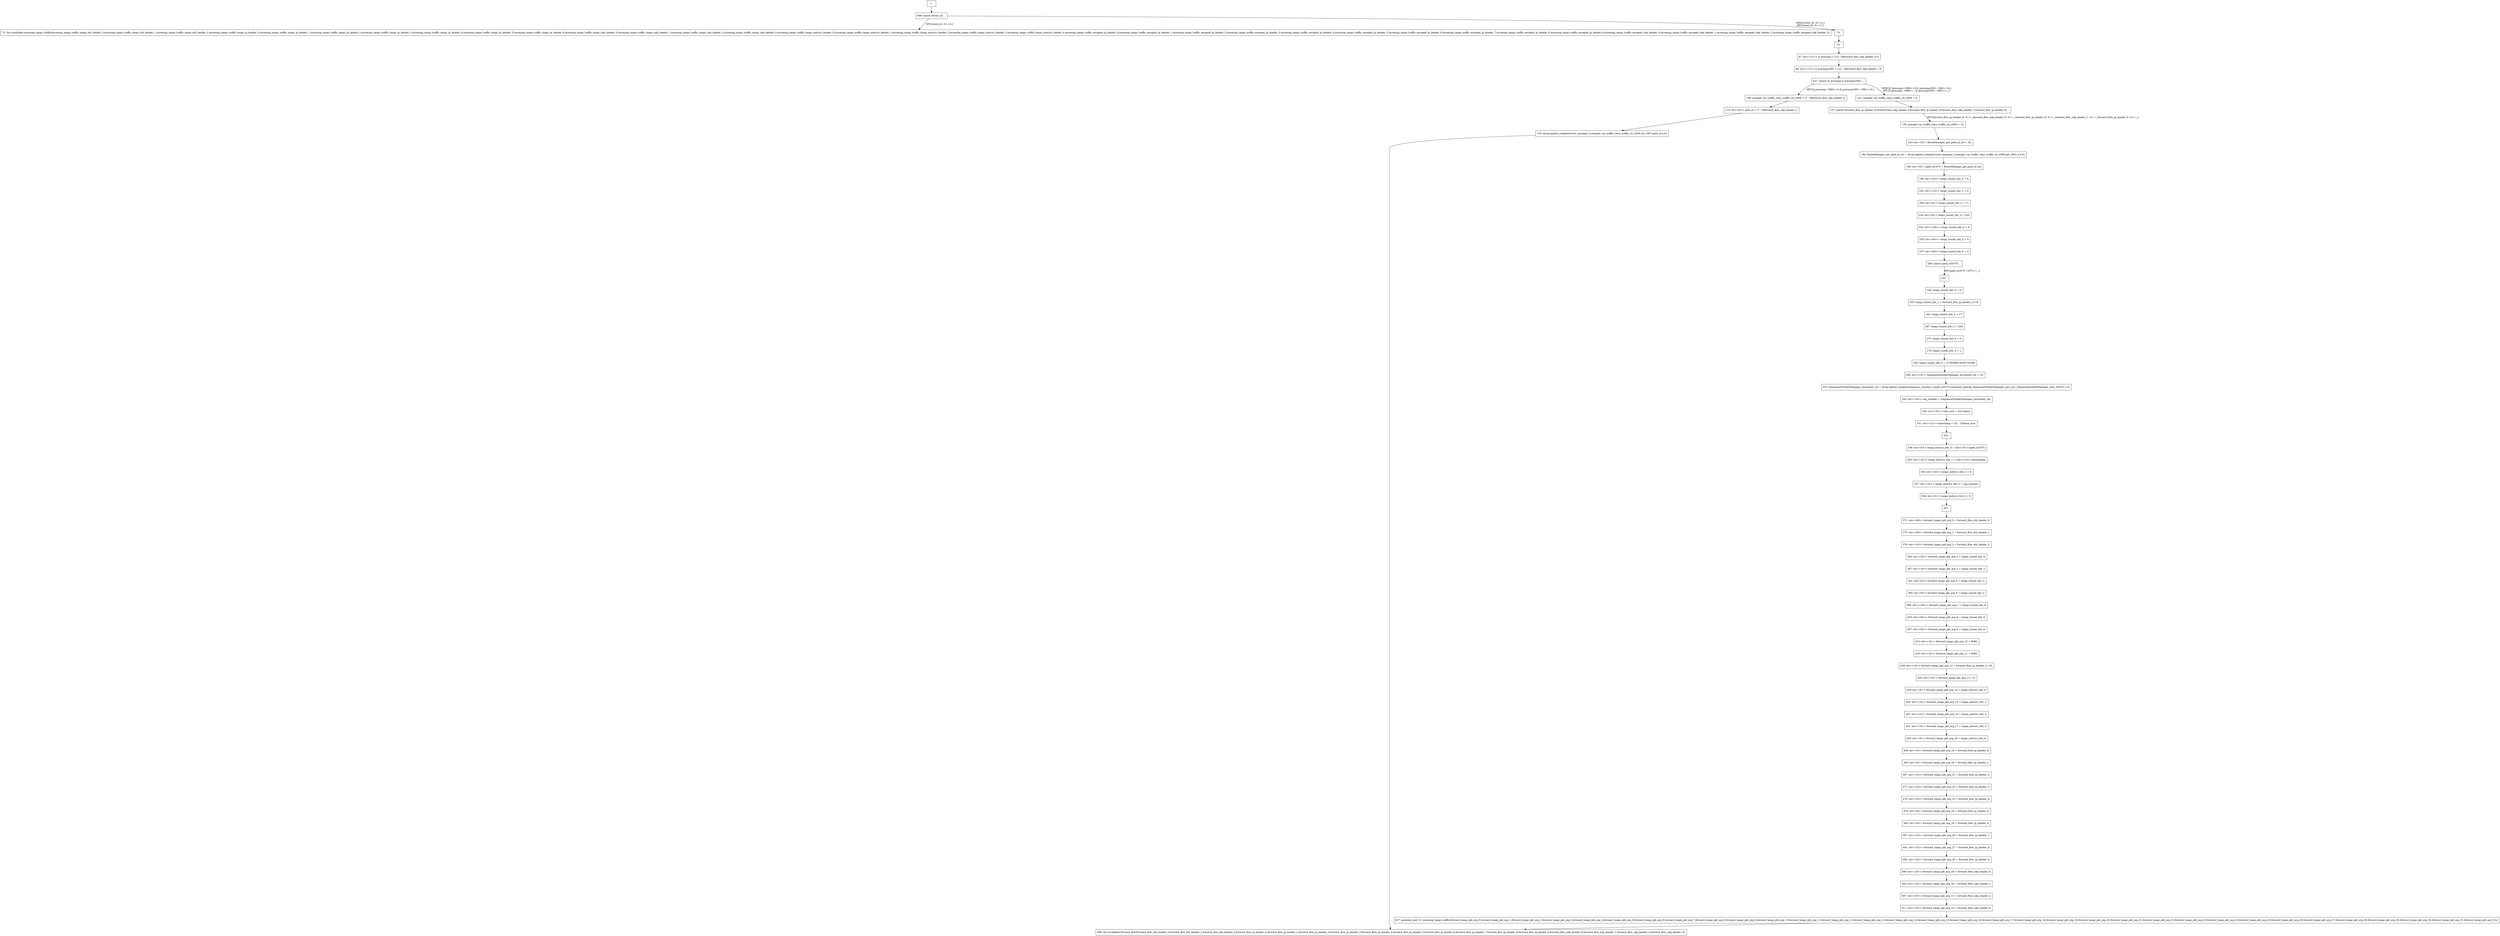 digraph G {
  "1: " [shape=box, ];
  "72: Sys.invalidate.incoming_tango_traffic(incoming_tango_traffic_tango_eth_header_0,incoming_tango_traffic_tango_eth_header_1,incoming_tango_traffic_tango_eth_header_2,incoming_tango_traffic_tango_ip_header_0,incoming_tango_traffic_tango_ip_header_1,incoming_tango_traffic_tango_ip_header_2,incoming_tango_traffic_tango_ip_header_3,incoming_tango_traffic_tango_ip_header_4,incoming_tango_traffic_tango_ip_header_5,incoming_tango_traffic_tango_ip_header_6,incoming_tango_traffic_tango_udp_header_0,incoming_tango_traffic_tango_udp_header_1,incoming_tango_traffic_tango_udp_header_2,incoming_tango_traffic_tango_udp_header_3,incoming_tango_traffic_tango_metrics_header_0,incoming_tango_traffic_tango_metrics_header_1,incoming_tango_traffic_tango_metrics_header_2,incoming_tango_traffic_tango_metrics_header_3,incoming_tango_traffic_tango_metrics_header_4,incoming_tango_traffic_encaped_ip_header_0,incoming_tango_traffic_encaped_ip_header_1,incoming_tango_traffic_encaped_ip_header_2,incoming_tango_traffic_encaped_ip_header_3,incoming_tango_traffic_encaped_ip_header_4,incoming_tango_traffic_encaped_ip_header_5,incoming_tango_traffic_encaped_ip_header_6,incoming_tango_traffic_encaped_ip_header_7,incoming_tango_traffic_encaped_ip_header_8,incoming_tango_traffic_encaped_ip_header_9,incoming_tango_traffic_encaped_udp_header_0,incoming_tango_traffic_encaped_udp_header_1,incoming_tango_traffic_encaped_udp_header_2,incoming_tango_traffic_encaped_udp_header_3);" [
  shape=box, ];
  "73: " [shape=box, ];
  "74: " [shape=box, ];
  "87: int<<12>> if_precomp = [15 : 4]forward_flow_udp_header_0-0;" [
  shape=box, ];
  "99: int<<13>> if_precomp1991 = [15 : 3]forward_flow_udp_header_1-0;" [
  shape=box, ];
  "109: merged_var_traffic_class_traffic_cls_2006 = [7 : 0]forward_flow_udp_header_0;" [
  shape=box, ];
  "115: int<<8>> path_id = [7 : 0]forward_flow_udp_header_1;" [shape=box, ];
  "134: Array.update_complex(route_manager_0,merged_var_traffic_class_traffic_cls_2006,set_1997,path_id,0,0);" [
  shape=box, ];
  "141: merged_var_traffic_class_traffic_cls_2006 = 0;" [shape=box, ];
  "156: merged_var_traffic_class_traffic_cls_2006 = 15;" [shape=box, ];
  "157: match (forward_flow_ip_header_8,forward_flow_udp_header_0,forward_flow_ip_header_9,forward_flow_udp_header_1,forward_flow_ip_header_6) ...
" [
  shape=box, ];
  "163: int<<8>> RouteManager_get_path_id_ret = 32;" [shape=box, ];
  "184: RouteManager_get_path_id_ret = Array.update_complex(route_manager_0,merged_var_traffic_class_traffic_cls_2006,get_2001,0,0,0);" [
  shape=box, ];
  "189: int<<8>> path_id1675 = RouteManager_get_path_id_ret;" [shape=box, ];
  "196: int<<32>> tango_tunnel_hdr_0 = 6;" [shape=box, ];
  "202: int<<16>> tango_tunnel_hdr_1 = 0;" [shape=box, ];
  "209: int<<8>> tango_tunnel_hdr_2 = 17;" [shape=box, ];
  "216: int<<8>> tango_tunnel_hdr_3 = 220;" [shape=box, ];
  "223: int<<128>> tango_tunnel_hdr_4 = 0;" [shape=box, ];
  "230: int<<64>> tango_tunnel_hdr_5 = 0;" [shape=box, ];
  "237: int<<64>> tango_tunnel_hdr_6 = 0;" [shape=box, ];
  "241: " [shape=box, ];
  "246: tango_tunnel_hdr_0 = 6;" [shape=box, ];
  "255: tango_tunnel_hdr_1 = forward_flow_ip_header_2+18;" [shape=box, ];
  "261: tango_tunnel_hdr_2 = 17;" [shape=box, ];
  "267: tango_tunnel_hdr_3 = 220;" [shape=box, ];
  "273: tango_tunnel_hdr_4 = 0;" [shape=box, ];
  "279: tango_tunnel_hdr_5 = 1;" [shape=box, ];
  "285: tango_tunnel_hdr_6 = 2739390614536716288;" [shape=box, ];
  "288: match (path_id1675) ...
" [shape=box, ];
  "294: int<<16>> SequenceNumberManager_increment_ret = 32;" [shape=box, ];
  "315: SequenceNumberManager_increment_ret = Array.update_complex(sequence_counters_0,path_id1675,combined_memop_SequenceNumberManager_get_curr_SequenceNumberManager_next_2005,0,1,0);" [
  shape=box, ];
  "320: int<<16>> seq_number = SequenceNumberManager_increment_ret;" [
  shape=box, ];
  "325: int<<32>> time_now = Sys.time();" [shape=box, ];
  "331: int<<12>> timestamp = [31 : 20]time_now;" [shape=box, ];
  "333: " [shape=box, ];
  "339: int<<8>> tango_metrics_hdr_0 = (int<<8>>)path_id1675;" [shape=box, ];
  "345: int<<16>> tango_metrics_hdr_1 = (int<<16>>)timestamp;" [shape=box, ];
  "352: int<<32>> tango_metrics_hdr_2 = 0;" [shape=box, ];
  "357: int<<16>> tango_metrics_hdr_3 = seq_number;" [shape=box, ];
  "364: int<<8>> tango_metrics_hdr_4 = 0;" [shape=box, ];
  "367: " [shape=box, ];
  "371: int<<48>> forward_tango_pkt_arg_0 = forward_flow_eth_header_0;" [
  shape=box, ];
  "375: int<<48>> forward_tango_pkt_arg_1 = forward_flow_eth_header_1;" [
  shape=box, ];
  "379: int<<16>> forward_tango_pkt_arg_2 = forward_flow_eth_header_2;" [
  shape=box, ];
  "383: int<<32>> forward_tango_pkt_arg_3 = tango_tunnel_hdr_0;" [shape=box, ];
  "387: int<<16>> forward_tango_pkt_arg_4 = tango_tunnel_hdr_1;" [shape=box, ];
  "391: int<<8>> forward_tango_pkt_arg_5 = tango_tunnel_hdr_2;" [shape=box, ];
  "395: int<<8>> forward_tango_pkt_arg_6 = tango_tunnel_hdr_3;" [shape=box, ];
  "399: int<<128>> forward_tango_pkt_arg_7 = tango_tunnel_hdr_4;" [shape=box, ];
  "403: int<<64>> forward_tango_pkt_arg_8 = tango_tunnel_hdr_5;" [shape=box, ];
  "407: int<<64>> forward_tango_pkt_arg_9 = tango_tunnel_hdr_6;" [shape=box, ];
  "413: int<<16>> forward_tango_pkt_arg_10 = 8080;" [shape=box, ];
  "419: int<<16>> forward_tango_pkt_arg_11 = 8080;" [shape=box, ];
  "429: int<<16>> forward_tango_pkt_arg_12 = forward_flow_ip_header_2+18;" [
  shape=box, ];
  "435: int<<16>> forward_tango_pkt_arg_13 = 0;" [shape=box, ];
  "439: int<<8>> forward_tango_pkt_arg_14 = tango_metrics_hdr_0;" [shape=box, ];
  "443: int<<16>> forward_tango_pkt_arg_15 = tango_metrics_hdr_1;" [shape=box,
                                                                    ];
  "447: int<<32>> forward_tango_pkt_arg_16 = tango_metrics_hdr_2;" [shape=box,
                                                                    ];
  "451: int<<16>> forward_tango_pkt_arg_17 = tango_metrics_hdr_3;" [shape=box,
                                                                    ];
  "455: int<<8>> forward_tango_pkt_arg_18 = tango_metrics_hdr_4;" [shape=box, ];
  "459: int<<8>> forward_tango_pkt_arg_19 = forward_flow_ip_header_0;" [
  shape=box, ];
  "463: int<<8>> forward_tango_pkt_arg_20 = forward_flow_ip_header_1;" [
  shape=box, ];
  "467: int<<16>> forward_tango_pkt_arg_21 = forward_flow_ip_header_2;" [
  shape=box, ];
  "471: int<<16>> forward_tango_pkt_arg_22 = forward_flow_ip_header_3;" [
  shape=box, ];
  "475: int<<16>> forward_tango_pkt_arg_23 = forward_flow_ip_header_4;" [
  shape=box, ];
  "479: int<<8>> forward_tango_pkt_arg_24 = forward_flow_ip_header_5;" [
  shape=box, ];
  "483: int<<8>> forward_tango_pkt_arg_25 = forward_flow_ip_header_6;" [
  shape=box, ];
  "487: int<<16>> forward_tango_pkt_arg_26 = forward_flow_ip_header_7;" [
  shape=box, ];
  "491: int<<32>> forward_tango_pkt_arg_27 = forward_flow_ip_header_8;" [
  shape=box, ];
  "495: int<<32>> forward_tango_pkt_arg_28 = forward_flow_ip_header_9;" [
  shape=box, ];
  "499: int<<16>> forward_tango_pkt_arg_29 = forward_flow_udp_header_0;" [
  shape=box, ];
  "503: int<<16>> forward_tango_pkt_arg_30 = forward_flow_udp_header_1;" [
  shape=box, ];
  "507: int<<16>> forward_tango_pkt_arg_31 = forward_flow_udp_header_2;" [
  shape=box, ];
  "511: int<<16>> forward_tango_pkt_arg_32 = forward_flow_udp_header_3;" [
  shape=box, ];
  "617: generate_port (2, incoming_tango_traffic(forward_tango_pkt_arg_0,forward_tango_pkt_arg_1,forward_tango_pkt_arg_2,forward_tango_pkt_arg_3,forward_tango_pkt_arg_4,forward_tango_pkt_arg_5,forward_tango_pkt_arg_6,forward_tango_pkt_arg_7,forward_tango_pkt_arg_8,forward_tango_pkt_arg_9,forward_tango_pkt_arg_10,forward_tango_pkt_arg_11,forward_tango_pkt_arg_12,forward_tango_pkt_arg_13,forward_tango_pkt_arg_14,forward_tango_pkt_arg_15,forward_tango_pkt_arg_16,forward_tango_pkt_arg_17,forward_tango_pkt_arg_18,forward_tango_pkt_arg_19,forward_tango_pkt_arg_20,forward_tango_pkt_arg_21,forward_tango_pkt_arg_22,forward_tango_pkt_arg_23,forward_tango_pkt_arg_24,forward_tango_pkt_arg_25,forward_tango_pkt_arg_26,forward_tango_pkt_arg_27,forward_tango_pkt_arg_28,forward_tango_pkt_arg_29,forward_tango_pkt_arg_30,forward_tango_pkt_arg_31,forward_tango_pkt_arg_32));" [
  shape=box, ];
  "627: match (if_precomp,if_precomp1991) ...
" [shape=box, ];
  "666: Sys.invalidate.forward_flow(forward_flow_eth_header_0,forward_flow_eth_header_1,forward_flow_eth_header_2,forward_flow_ip_header_0,forward_flow_ip_header_1,forward_flow_ip_header_2,forward_flow_ip_header_3,forward_flow_ip_header_4,forward_flow_ip_header_5,forward_flow_ip_header_6,forward_flow_ip_header_7,forward_flow_ip_header_8,forward_flow_ip_header_9,forward_flow_udp_header_0,forward_flow_udp_header_1,forward_flow_udp_header_2,forward_flow_udp_header_3);" [
  shape=box, ];
  "668: match (event_id) ...
" [shape=box, ];
  
  
  "1: " -> "668: match (event_id) ...
" [label="", ];
  "73: " -> "74: " [label="", ];
  "74: " -> "87: int<<12>> if_precomp = [15 : 4]forward_flow_udp_header_0-0;" [
  label="", ];
  "87: int<<12>> if_precomp = [15 : 4]forward_flow_udp_header_0-0;" -> "99: int<<13>> if_precomp1991 = [15 : 3]forward_flow_udp_header_1-0;" [
  label="", ];
  "99: int<<13>> if_precomp1991 = [15 : 3]forward_flow_udp_header_1-0;" -> "627: match (if_precomp,if_precomp1991) ...
" [
  label="", ];
  "109: merged_var_traffic_class_traffic_cls_2006 = [7 : 0]forward_flow_udp_header_0;" -> "115: int<<8>> path_id = [7 : 0]forward_flow_udp_header_1;" [
  label="", ];
  "115: int<<8>> path_id = [7 : 0]forward_flow_udp_header_1;" -> "134: Array.update_complex(route_manager_0,merged_var_traffic_class_traffic_cls_2006,set_1997,path_id,0,0);" [
  label="", ];
  "134: Array.update_complex(route_manager_0,merged_var_traffic_class_traffic_cls_2006,set_1997,path_id,0,0);" -> "666: Sys.invalidate.forward_flow(forward_flow_eth_header_0,forward_flow_eth_header_1,forward_flow_eth_header_2,forward_flow_ip_header_0,forward_flow_ip_header_1,forward_flow_ip_header_2,forward_flow_ip_header_3,forward_flow_ip_header_4,forward_flow_ip_header_5,forward_flow_ip_header_6,forward_flow_ip_header_7,forward_flow_ip_header_8,forward_flow_ip_header_9,forward_flow_udp_header_0,forward_flow_udp_header_1,forward_flow_udp_header_2,forward_flow_udp_header_3);" [
  label="", ];
  "141: merged_var_traffic_class_traffic_cls_2006 = 0;" -> "157: match (forward_flow_ip_header_8,forward_flow_udp_header_0,forward_flow_ip_header_9,forward_flow_udp_header_1,forward_flow_ip_header_6) ...
" [
  label="", ];
  "156: merged_var_traffic_class_traffic_cls_2006 = 15;" -> "163: int<<8>> RouteManager_get_path_id_ret = 32;" [
  label="", ];
  "157: match (forward_flow_ip_header_8,forward_flow_udp_header_0,forward_flow_ip_header_9,forward_flow_udp_header_1,forward_flow_ip_header_6) ...
" -> "156: merged_var_traffic_class_traffic_cls_2006 = 15;" [
  label="HIT{forward_flow_ip_header_8~0==_,forward_flow_udp_header_0~0==_,forward_flow_ip_header_9~0==_,forward_flow_udp_header_1~0==_,forward_flow_ip_header_6~0==_;}",
  ];
  "163: int<<8>> RouteManager_get_path_id_ret = 32;" -> "184: RouteManager_get_path_id_ret = Array.update_complex(route_manager_0,merged_var_traffic_class_traffic_cls_2006,get_2001,0,0,0);" [
  label="", ];
  "184: RouteManager_get_path_id_ret = Array.update_complex(route_manager_0,merged_var_traffic_class_traffic_cls_2006,get_2001,0,0,0);" -> "189: int<<8>> path_id1675 = RouteManager_get_path_id_ret;" [
  label="", ];
  "189: int<<8>> path_id1675 = RouteManager_get_path_id_ret;" -> "196: int<<32>> tango_tunnel_hdr_0 = 6;" [
  label="", ];
  "196: int<<32>> tango_tunnel_hdr_0 = 6;" -> "202: int<<16>> tango_tunnel_hdr_1 = 0;" [
  label="", ];
  "202: int<<16>> tango_tunnel_hdr_1 = 0;" -> "209: int<<8>> tango_tunnel_hdr_2 = 17;" [
  label="", ];
  "209: int<<8>> tango_tunnel_hdr_2 = 17;" -> "216: int<<8>> tango_tunnel_hdr_3 = 220;" [
  label="", ];
  "216: int<<8>> tango_tunnel_hdr_3 = 220;" -> "223: int<<128>> tango_tunnel_hdr_4 = 0;" [
  label="", ];
  "223: int<<128>> tango_tunnel_hdr_4 = 0;" -> "230: int<<64>> tango_tunnel_hdr_5 = 0;" [
  label="", ];
  "230: int<<64>> tango_tunnel_hdr_5 = 0;" -> "237: int<<64>> tango_tunnel_hdr_6 = 0;" [
  label="", ];
  "237: int<<64>> tango_tunnel_hdr_6 = 0;" -> "288: match (path_id1675) ...
" [
  label="", ];
  "241: " -> "246: tango_tunnel_hdr_0 = 6;" [label="", ];
  "246: tango_tunnel_hdr_0 = 6;" -> "255: tango_tunnel_hdr_1 = forward_flow_ip_header_2+18;" [
  label="", ];
  "255: tango_tunnel_hdr_1 = forward_flow_ip_header_2+18;" -> "261: tango_tunnel_hdr_2 = 17;" [
  label="", ];
  "261: tango_tunnel_hdr_2 = 17;" -> "267: tango_tunnel_hdr_3 = 220;" [
  label="", ];
  "267: tango_tunnel_hdr_3 = 220;" -> "273: tango_tunnel_hdr_4 = 0;" [
  label="", ];
  "273: tango_tunnel_hdr_4 = 0;" -> "279: tango_tunnel_hdr_5 = 1;" [label="", ];
  "279: tango_tunnel_hdr_5 = 1;" -> "285: tango_tunnel_hdr_6 = 2739390614536716288;" [
  label="", ];
  "285: tango_tunnel_hdr_6 = 2739390614536716288;" -> "294: int<<16>> SequenceNumberManager_increment_ret = 32;" [
  label="", ];
  "288: match (path_id1675) ...
" -> "241: " [label="HIT{path_id1675~1675==_;}",
                                              ];
  "294: int<<16>> SequenceNumberManager_increment_ret = 32;" -> "315: SequenceNumberManager_increment_ret = Array.update_complex(sequence_counters_0,path_id1675,combined_memop_SequenceNumberManager_get_curr_SequenceNumberManager_next_2005,0,1,0);" [
  label="", ];
  "315: SequenceNumberManager_increment_ret = Array.update_complex(sequence_counters_0,path_id1675,combined_memop_SequenceNumberManager_get_curr_SequenceNumberManager_next_2005,0,1,0);" -> "320: int<<16>> seq_number = SequenceNumberManager_increment_ret;" [
  label="", ];
  "320: int<<16>> seq_number = SequenceNumberManager_increment_ret;" -> "325: int<<32>> time_now = Sys.time();" [
  label="", ];
  "325: int<<32>> time_now = Sys.time();" -> "331: int<<12>> timestamp = [31 : 20]time_now;" [
  label="", ];
  "331: int<<12>> timestamp = [31 : 20]time_now;" -> "333: " [label="", ];
  "333: " -> "339: int<<8>> tango_metrics_hdr_0 = (int<<8>>)path_id1675;" [
  label="", ];
  "339: int<<8>> tango_metrics_hdr_0 = (int<<8>>)path_id1675;" -> "345: int<<16>> tango_metrics_hdr_1 = (int<<16>>)timestamp;" [
  label="", ];
  "345: int<<16>> tango_metrics_hdr_1 = (int<<16>>)timestamp;" -> "352: int<<32>> tango_metrics_hdr_2 = 0;" [
  label="", ];
  "352: int<<32>> tango_metrics_hdr_2 = 0;" -> "357: int<<16>> tango_metrics_hdr_3 = seq_number;" [
  label="", ];
  "357: int<<16>> tango_metrics_hdr_3 = seq_number;" -> "364: int<<8>> tango_metrics_hdr_4 = 0;" [
  label="", ];
  "364: int<<8>> tango_metrics_hdr_4 = 0;" -> "367: " [label="", ];
  "367: " -> "371: int<<48>> forward_tango_pkt_arg_0 = forward_flow_eth_header_0;" [
  label="", ];
  "371: int<<48>> forward_tango_pkt_arg_0 = forward_flow_eth_header_0;" -> "375: int<<48>> forward_tango_pkt_arg_1 = forward_flow_eth_header_1;" [
  label="", ];
  "375: int<<48>> forward_tango_pkt_arg_1 = forward_flow_eth_header_1;" -> "379: int<<16>> forward_tango_pkt_arg_2 = forward_flow_eth_header_2;" [
  label="", ];
  "379: int<<16>> forward_tango_pkt_arg_2 = forward_flow_eth_header_2;" -> "383: int<<32>> forward_tango_pkt_arg_3 = tango_tunnel_hdr_0;" [
  label="", ];
  "383: int<<32>> forward_tango_pkt_arg_3 = tango_tunnel_hdr_0;" -> "387: int<<16>> forward_tango_pkt_arg_4 = tango_tunnel_hdr_1;" [
  label="", ];
  "387: int<<16>> forward_tango_pkt_arg_4 = tango_tunnel_hdr_1;" -> "391: int<<8>> forward_tango_pkt_arg_5 = tango_tunnel_hdr_2;" [
  label="", ];
  "391: int<<8>> forward_tango_pkt_arg_5 = tango_tunnel_hdr_2;" -> "395: int<<8>> forward_tango_pkt_arg_6 = tango_tunnel_hdr_3;" [
  label="", ];
  "395: int<<8>> forward_tango_pkt_arg_6 = tango_tunnel_hdr_3;" -> "399: int<<128>> forward_tango_pkt_arg_7 = tango_tunnel_hdr_4;" [
  label="", ];
  "399: int<<128>> forward_tango_pkt_arg_7 = tango_tunnel_hdr_4;" -> "403: int<<64>> forward_tango_pkt_arg_8 = tango_tunnel_hdr_5;" [
  label="", ];
  "403: int<<64>> forward_tango_pkt_arg_8 = tango_tunnel_hdr_5;" -> "407: int<<64>> forward_tango_pkt_arg_9 = tango_tunnel_hdr_6;" [
  label="", ];
  "407: int<<64>> forward_tango_pkt_arg_9 = tango_tunnel_hdr_6;" -> "413: int<<16>> forward_tango_pkt_arg_10 = 8080;" [
  label="", ];
  "413: int<<16>> forward_tango_pkt_arg_10 = 8080;" -> "419: int<<16>> forward_tango_pkt_arg_11 = 8080;" [
  label="", ];
  "419: int<<16>> forward_tango_pkt_arg_11 = 8080;" -> "429: int<<16>> forward_tango_pkt_arg_12 = forward_flow_ip_header_2+18;" [
  label="", ];
  "429: int<<16>> forward_tango_pkt_arg_12 = forward_flow_ip_header_2+18;" -> "435: int<<16>> forward_tango_pkt_arg_13 = 0;" [
  label="", ];
  "435: int<<16>> forward_tango_pkt_arg_13 = 0;" -> "439: int<<8>> forward_tango_pkt_arg_14 = tango_metrics_hdr_0;" [
  label="", ];
  "439: int<<8>> forward_tango_pkt_arg_14 = tango_metrics_hdr_0;" -> "443: int<<16>> forward_tango_pkt_arg_15 = tango_metrics_hdr_1;" [
  label="", ];
  "443: int<<16>> forward_tango_pkt_arg_15 = tango_metrics_hdr_1;" -> "447: int<<32>> forward_tango_pkt_arg_16 = tango_metrics_hdr_2;" [
  label="", ];
  "447: int<<32>> forward_tango_pkt_arg_16 = tango_metrics_hdr_2;" -> "451: int<<16>> forward_tango_pkt_arg_17 = tango_metrics_hdr_3;" [
  label="", ];
  "451: int<<16>> forward_tango_pkt_arg_17 = tango_metrics_hdr_3;" -> "455: int<<8>> forward_tango_pkt_arg_18 = tango_metrics_hdr_4;" [
  label="", ];
  "455: int<<8>> forward_tango_pkt_arg_18 = tango_metrics_hdr_4;" -> "459: int<<8>> forward_tango_pkt_arg_19 = forward_flow_ip_header_0;" [
  label="", ];
  "459: int<<8>> forward_tango_pkt_arg_19 = forward_flow_ip_header_0;" -> "463: int<<8>> forward_tango_pkt_arg_20 = forward_flow_ip_header_1;" [
  label="", ];
  "463: int<<8>> forward_tango_pkt_arg_20 = forward_flow_ip_header_1;" -> "467: int<<16>> forward_tango_pkt_arg_21 = forward_flow_ip_header_2;" [
  label="", ];
  "467: int<<16>> forward_tango_pkt_arg_21 = forward_flow_ip_header_2;" -> "471: int<<16>> forward_tango_pkt_arg_22 = forward_flow_ip_header_3;" [
  label="", ];
  "471: int<<16>> forward_tango_pkt_arg_22 = forward_flow_ip_header_3;" -> "475: int<<16>> forward_tango_pkt_arg_23 = forward_flow_ip_header_4;" [
  label="", ];
  "475: int<<16>> forward_tango_pkt_arg_23 = forward_flow_ip_header_4;" -> "479: int<<8>> forward_tango_pkt_arg_24 = forward_flow_ip_header_5;" [
  label="", ];
  "479: int<<8>> forward_tango_pkt_arg_24 = forward_flow_ip_header_5;" -> "483: int<<8>> forward_tango_pkt_arg_25 = forward_flow_ip_header_6;" [
  label="", ];
  "483: int<<8>> forward_tango_pkt_arg_25 = forward_flow_ip_header_6;" -> "487: int<<16>> forward_tango_pkt_arg_26 = forward_flow_ip_header_7;" [
  label="", ];
  "487: int<<16>> forward_tango_pkt_arg_26 = forward_flow_ip_header_7;" -> "491: int<<32>> forward_tango_pkt_arg_27 = forward_flow_ip_header_8;" [
  label="", ];
  "491: int<<32>> forward_tango_pkt_arg_27 = forward_flow_ip_header_8;" -> "495: int<<32>> forward_tango_pkt_arg_28 = forward_flow_ip_header_9;" [
  label="", ];
  "495: int<<32>> forward_tango_pkt_arg_28 = forward_flow_ip_header_9;" -> "499: int<<16>> forward_tango_pkt_arg_29 = forward_flow_udp_header_0;" [
  label="", ];
  "499: int<<16>> forward_tango_pkt_arg_29 = forward_flow_udp_header_0;" -> "503: int<<16>> forward_tango_pkt_arg_30 = forward_flow_udp_header_1;" [
  label="", ];
  "503: int<<16>> forward_tango_pkt_arg_30 = forward_flow_udp_header_1;" -> "507: int<<16>> forward_tango_pkt_arg_31 = forward_flow_udp_header_2;" [
  label="", ];
  "507: int<<16>> forward_tango_pkt_arg_31 = forward_flow_udp_header_2;" -> "511: int<<16>> forward_tango_pkt_arg_32 = forward_flow_udp_header_3;" [
  label="", ];
  "511: int<<16>> forward_tango_pkt_arg_32 = forward_flow_udp_header_3;" -> "617: generate_port (2, incoming_tango_traffic(forward_tango_pkt_arg_0,forward_tango_pkt_arg_1,forward_tango_pkt_arg_2,forward_tango_pkt_arg_3,forward_tango_pkt_arg_4,forward_tango_pkt_arg_5,forward_tango_pkt_arg_6,forward_tango_pkt_arg_7,forward_tango_pkt_arg_8,forward_tango_pkt_arg_9,forward_tango_pkt_arg_10,forward_tango_pkt_arg_11,forward_tango_pkt_arg_12,forward_tango_pkt_arg_13,forward_tango_pkt_arg_14,forward_tango_pkt_arg_15,forward_tango_pkt_arg_16,forward_tango_pkt_arg_17,forward_tango_pkt_arg_18,forward_tango_pkt_arg_19,forward_tango_pkt_arg_20,forward_tango_pkt_arg_21,forward_tango_pkt_arg_22,forward_tango_pkt_arg_23,forward_tango_pkt_arg_24,forward_tango_pkt_arg_25,forward_tango_pkt_arg_26,forward_tango_pkt_arg_27,forward_tango_pkt_arg_28,forward_tango_pkt_arg_29,forward_tango_pkt_arg_30,forward_tango_pkt_arg_31,forward_tango_pkt_arg_32));" [
  label="", ];
  "617: generate_port (2, incoming_tango_traffic(forward_tango_pkt_arg_0,forward_tango_pkt_arg_1,forward_tango_pkt_arg_2,forward_tango_pkt_arg_3,forward_tango_pkt_arg_4,forward_tango_pkt_arg_5,forward_tango_pkt_arg_6,forward_tango_pkt_arg_7,forward_tango_pkt_arg_8,forward_tango_pkt_arg_9,forward_tango_pkt_arg_10,forward_tango_pkt_arg_11,forward_tango_pkt_arg_12,forward_tango_pkt_arg_13,forward_tango_pkt_arg_14,forward_tango_pkt_arg_15,forward_tango_pkt_arg_16,forward_tango_pkt_arg_17,forward_tango_pkt_arg_18,forward_tango_pkt_arg_19,forward_tango_pkt_arg_20,forward_tango_pkt_arg_21,forward_tango_pkt_arg_22,forward_tango_pkt_arg_23,forward_tango_pkt_arg_24,forward_tango_pkt_arg_25,forward_tango_pkt_arg_26,forward_tango_pkt_arg_27,forward_tango_pkt_arg_28,forward_tango_pkt_arg_29,forward_tango_pkt_arg_30,forward_tango_pkt_arg_31,forward_tango_pkt_arg_32));" -> "666: Sys.invalidate.forward_flow(forward_flow_eth_header_0,forward_flow_eth_header_1,forward_flow_eth_header_2,forward_flow_ip_header_0,forward_flow_ip_header_1,forward_flow_ip_header_2,forward_flow_ip_header_3,forward_flow_ip_header_4,forward_flow_ip_header_5,forward_flow_ip_header_6,forward_flow_ip_header_7,forward_flow_ip_header_8,forward_flow_ip_header_9,forward_flow_udp_header_0,forward_flow_udp_header_1,forward_flow_udp_header_2,forward_flow_udp_header_3);" [
  label="", ];
  "627: match (if_precomp,if_precomp1991) ...
" -> "109: merged_var_traffic_class_traffic_cls_2006 = [7 : 0]forward_flow_udp_header_0;" [
  label="HIT{if_precomp~1990==0,if_precomp1991~1991==0;}", ];
  "627: match (if_precomp,if_precomp1991) ...
" -> "141: merged_var_traffic_class_traffic_cls_2006 = 0;" [
  label="MISS{if_precomp~1990==0,if_precomp1991~1991==0;}
HIT{if_precomp~1990==_,if_precomp1991~1991==_;}",
  ];
  "668: match (event_id) ...
" -> "72: Sys.invalidate.incoming_tango_traffic(incoming_tango_traffic_tango_eth_header_0,incoming_tango_traffic_tango_eth_header_1,incoming_tango_traffic_tango_eth_header_2,incoming_tango_traffic_tango_ip_header_0,incoming_tango_traffic_tango_ip_header_1,incoming_tango_traffic_tango_ip_header_2,incoming_tango_traffic_tango_ip_header_3,incoming_tango_traffic_tango_ip_header_4,incoming_tango_traffic_tango_ip_header_5,incoming_tango_traffic_tango_ip_header_6,incoming_tango_traffic_tango_udp_header_0,incoming_tango_traffic_tango_udp_header_1,incoming_tango_traffic_tango_udp_header_2,incoming_tango_traffic_tango_udp_header_3,incoming_tango_traffic_tango_metrics_header_0,incoming_tango_traffic_tango_metrics_header_1,incoming_tango_traffic_tango_metrics_header_2,incoming_tango_traffic_tango_metrics_header_3,incoming_tango_traffic_tango_metrics_header_4,incoming_tango_traffic_encaped_ip_header_0,incoming_tango_traffic_encaped_ip_header_1,incoming_tango_traffic_encaped_ip_header_2,incoming_tango_traffic_encaped_ip_header_3,incoming_tango_traffic_encaped_ip_header_4,incoming_tango_traffic_encaped_ip_header_5,incoming_tango_traffic_encaped_ip_header_6,incoming_tango_traffic_encaped_ip_header_7,incoming_tango_traffic_encaped_ip_header_8,incoming_tango_traffic_encaped_ip_header_9,incoming_tango_traffic_encaped_udp_header_0,incoming_tango_traffic_encaped_udp_header_1,incoming_tango_traffic_encaped_udp_header_2,incoming_tango_traffic_encaped_udp_header_3);" [
  label="HIT{event_id~0==2;}", ];
  "668: match (event_id) ...
" -> "73: " [label="MISS{event_id~0==2;}
HIT{event_id~0==1;}",
                                          ];
  
  }